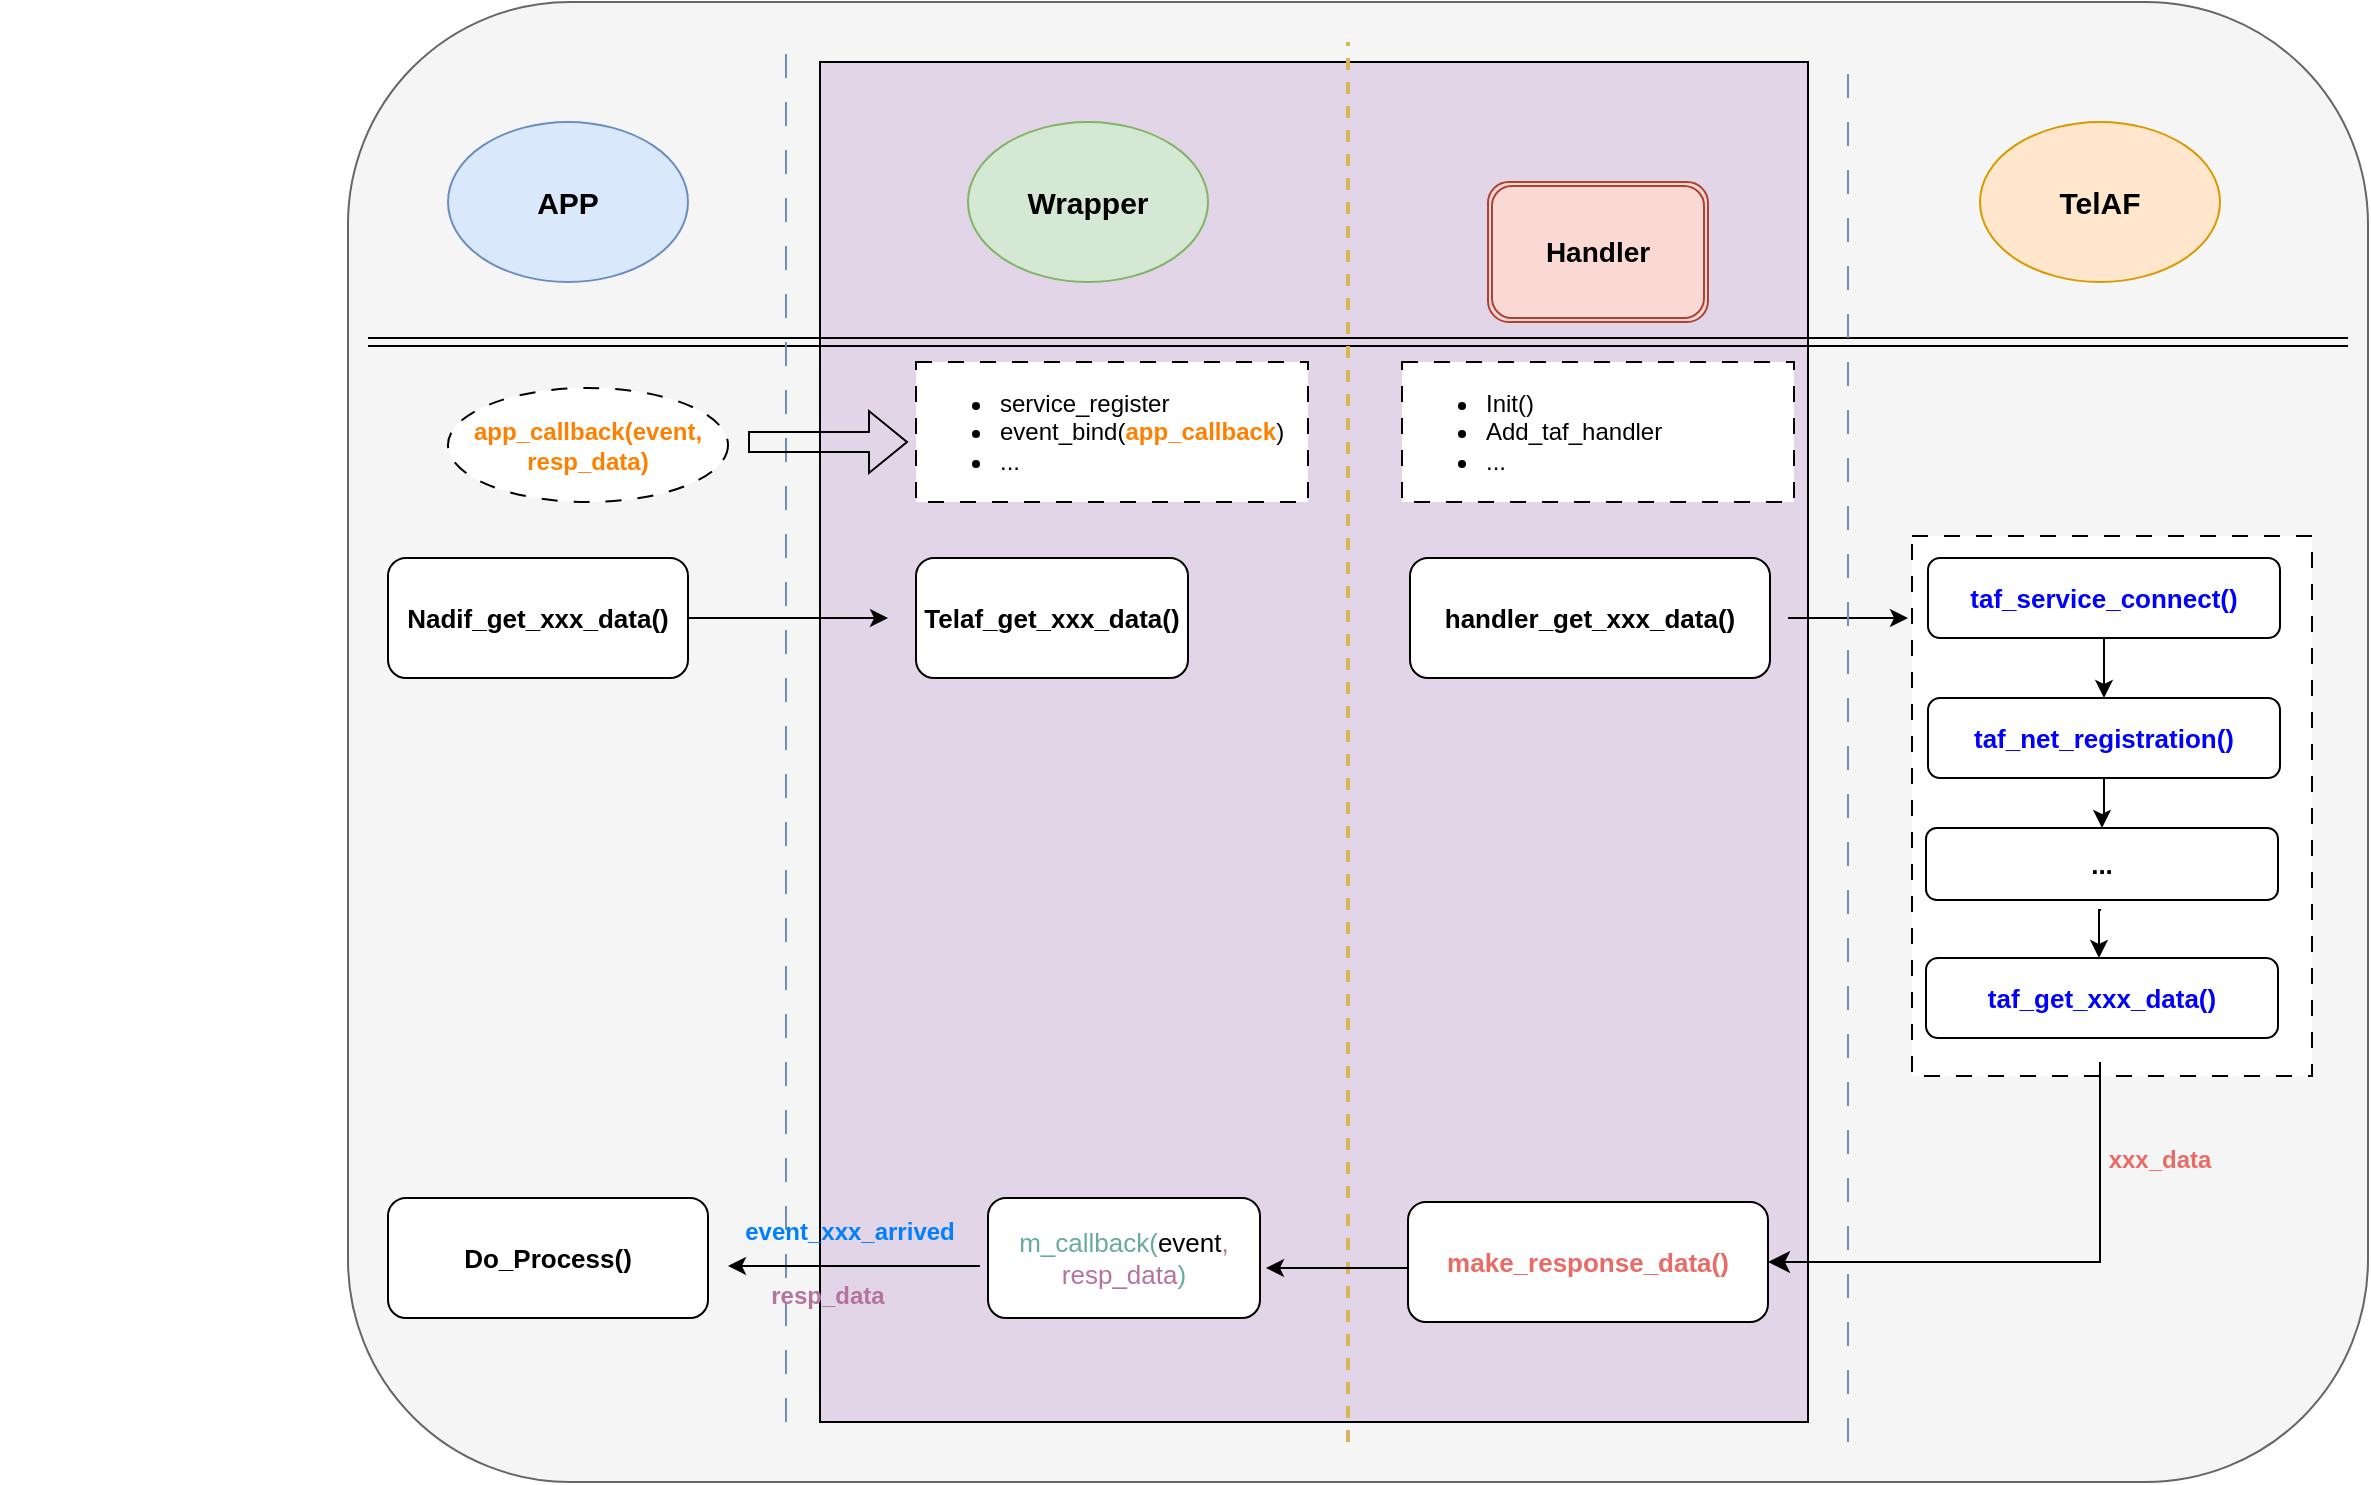 <mxfile version="22.0.6" type="github">
  <diagram name="第 1 页" id="ClyOsVzj6frhT0d5uaz9">
    <mxGraphModel dx="2420" dy="838" grid="1" gridSize="10" guides="1" tooltips="1" connect="1" arrows="1" fold="1" page="1" pageScale="1" pageWidth="827" pageHeight="1169" math="0" shadow="0">
      <root>
        <mxCell id="0" />
        <mxCell id="1" parent="0" />
        <mxCell id="SAjAbMaW2R_z1P-nCRgh-23" value="" style="rounded=1;whiteSpace=wrap;html=1;fillColor=#f5f5f5;fontColor=#333333;strokeColor=#666666;" vertex="1" parent="1">
          <mxGeometry x="10" y="20" width="1010" height="740" as="geometry" />
        </mxCell>
        <mxCell id="SAjAbMaW2R_z1P-nCRgh-12" value="" style="rounded=0;whiteSpace=wrap;html=1;fillColor=#E1D5E7;" vertex="1" parent="1">
          <mxGeometry x="246" y="50" width="494" height="680" as="geometry" />
        </mxCell>
        <mxCell id="SaRvt7RB1hY5MqPePfqr-26" value="" style="rounded=0;whiteSpace=wrap;html=1;dashed=1;dashPattern=8 8;" parent="1" vertex="1">
          <mxGeometry x="792" y="287" width="200" height="270" as="geometry" />
        </mxCell>
        <mxCell id="SaRvt7RB1hY5MqPePfqr-4" value="" style="shape=link;html=1;rounded=0;" parent="1" edge="1">
          <mxGeometry width="100" relative="1" as="geometry">
            <mxPoint x="20" y="190" as="sourcePoint" />
            <mxPoint x="1010" y="190" as="targetPoint" />
          </mxGeometry>
        </mxCell>
        <mxCell id="SaRvt7RB1hY5MqPePfqr-5" value="" style="endArrow=none;dashed=1;html=1;rounded=0;fillColor=#dae8fc;strokeColor=#6c8ebf;strokeWidth=1;dashPattern=12 12;" parent="1" edge="1">
          <mxGeometry width="50" height="50" relative="1" as="geometry">
            <mxPoint x="229" y="730" as="sourcePoint" />
            <mxPoint x="229" y="40" as="targetPoint" />
          </mxGeometry>
        </mxCell>
        <mxCell id="SaRvt7RB1hY5MqPePfqr-6" value="" style="endArrow=none;dashed=1;html=1;rounded=0;fillColor=#fff2cc;strokeColor=#d6b656;strokeWidth=2;exitX=0.5;exitY=0;exitDx=0;exitDy=0;" parent="1" edge="1">
          <mxGeometry width="50" height="50" relative="1" as="geometry">
            <mxPoint x="510" y="618" as="sourcePoint" />
            <mxPoint x="510" y="40" as="targetPoint" />
          </mxGeometry>
        </mxCell>
        <mxCell id="SaRvt7RB1hY5MqPePfqr-7" value="&lt;b&gt;&lt;font style=&quot;font-size: 15px;&quot;&gt;APP&lt;/font&gt;&lt;/b&gt;" style="ellipse;whiteSpace=wrap;html=1;fillColor=#dae8fc;strokeColor=#6c8ebf;" parent="1" vertex="1">
          <mxGeometry x="60" y="80" width="120" height="80" as="geometry" />
        </mxCell>
        <mxCell id="SaRvt7RB1hY5MqPePfqr-8" value="&lt;font style=&quot;font-size: 15px;&quot;&gt;&lt;b&gt;Wrapper&lt;/b&gt;&lt;/font&gt;" style="ellipse;whiteSpace=wrap;html=1;fillColor=#d5e8d4;strokeColor=#82b366;" parent="1" vertex="1">
          <mxGeometry x="320" y="80" width="120" height="80" as="geometry" />
        </mxCell>
        <mxCell id="SaRvt7RB1hY5MqPePfqr-9" value="&lt;font style=&quot;font-size: 15px;&quot;&gt;&lt;b&gt;TelAF&lt;/b&gt;&lt;/font&gt;" style="ellipse;whiteSpace=wrap;html=1;fillColor=#ffe6cc;strokeColor=#d79b00;" parent="1" vertex="1">
          <mxGeometry x="826" y="80" width="120" height="80" as="geometry" />
        </mxCell>
        <mxCell id="SaRvt7RB1hY5MqPePfqr-11" value="&lt;font style=&quot;font-size: 13px;&quot;&gt;&lt;b&gt;Nadif_get_xxx_data()&lt;/b&gt;&lt;/font&gt;" style="rounded=1;whiteSpace=wrap;html=1;" parent="1" vertex="1">
          <mxGeometry x="30" y="298" width="150" height="60" as="geometry" />
        </mxCell>
        <mxCell id="SaRvt7RB1hY5MqPePfqr-12" value="" style="endArrow=classic;html=1;rounded=0;exitX=1;exitY=0.5;exitDx=0;exitDy=0;" parent="1" source="SaRvt7RB1hY5MqPePfqr-11" edge="1">
          <mxGeometry width="50" height="50" relative="1" as="geometry">
            <mxPoint x="390" y="478" as="sourcePoint" />
            <mxPoint x="280" y="328" as="targetPoint" />
          </mxGeometry>
        </mxCell>
        <mxCell id="SaRvt7RB1hY5MqPePfqr-13" value="&lt;font style=&quot;font-size: 13px;&quot;&gt;&lt;b&gt;Telaf_get_xxx_data()&lt;/b&gt;&lt;/font&gt;" style="rounded=1;whiteSpace=wrap;html=1;" parent="1" vertex="1">
          <mxGeometry x="294" y="298" width="136" height="60" as="geometry" />
        </mxCell>
        <mxCell id="SaRvt7RB1hY5MqPePfqr-14" value="" style="endArrow=classic;html=1;rounded=0;" parent="1" edge="1">
          <mxGeometry width="50" height="50" relative="1" as="geometry">
            <mxPoint x="730" y="328" as="sourcePoint" />
            <mxPoint x="790" y="328" as="targetPoint" />
          </mxGeometry>
        </mxCell>
        <mxCell id="SaRvt7RB1hY5MqPePfqr-17" value="" style="edgeStyle=orthogonalEdgeStyle;rounded=0;orthogonalLoop=1;jettySize=auto;html=1;" parent="1" source="SaRvt7RB1hY5MqPePfqr-15" target="SaRvt7RB1hY5MqPePfqr-16" edge="1">
          <mxGeometry relative="1" as="geometry" />
        </mxCell>
        <mxCell id="SaRvt7RB1hY5MqPePfqr-15" value="&lt;font style=&quot;font-size: 13px;&quot; color=&quot;#0000ff&quot;&gt;&lt;b&gt;taf_service_connect()&lt;/b&gt;&lt;/font&gt;" style="rounded=1;whiteSpace=wrap;html=1;" parent="1" vertex="1">
          <mxGeometry x="800" y="298" width="176" height="40" as="geometry" />
        </mxCell>
        <mxCell id="SaRvt7RB1hY5MqPePfqr-19" value="" style="edgeStyle=orthogonalEdgeStyle;rounded=0;orthogonalLoop=1;jettySize=auto;html=1;" parent="1" source="SaRvt7RB1hY5MqPePfqr-16" target="SaRvt7RB1hY5MqPePfqr-18" edge="1">
          <mxGeometry relative="1" as="geometry" />
        </mxCell>
        <mxCell id="SaRvt7RB1hY5MqPePfqr-16" value="&lt;font style=&quot;font-size: 13px;&quot; color=&quot;#0000ff&quot;&gt;&lt;b&gt;taf_net_registration()&lt;/b&gt;&lt;/font&gt;" style="rounded=1;whiteSpace=wrap;html=1;" parent="1" vertex="1">
          <mxGeometry x="800" y="368" width="176" height="40" as="geometry" />
        </mxCell>
        <mxCell id="SaRvt7RB1hY5MqPePfqr-18" value="&lt;font style=&quot;font-size: 13px;&quot;&gt;&lt;b&gt;...&lt;/b&gt;&lt;/font&gt;" style="rounded=1;whiteSpace=wrap;html=1;" parent="1" vertex="1">
          <mxGeometry x="799" y="433" width="176" height="36" as="geometry" />
        </mxCell>
        <mxCell id="SaRvt7RB1hY5MqPePfqr-20" value="&lt;font style=&quot;font-size: 13px;&quot; color=&quot;#0000ff&quot;&gt;&lt;b&gt;taf_get_xxx_data()&lt;/b&gt;&lt;/font&gt;" style="rounded=1;whiteSpace=wrap;html=1;" parent="1" vertex="1">
          <mxGeometry x="799" y="498" width="176" height="40" as="geometry" />
        </mxCell>
        <mxCell id="SaRvt7RB1hY5MqPePfqr-21" value="" style="edgeStyle=orthogonalEdgeStyle;rounded=0;orthogonalLoop=1;jettySize=auto;html=1;" parent="1" edge="1">
          <mxGeometry relative="1" as="geometry">
            <mxPoint x="886.5" y="474" as="sourcePoint" />
            <mxPoint x="885.5" y="498" as="targetPoint" />
          </mxGeometry>
        </mxCell>
        <mxCell id="SaRvt7RB1hY5MqPePfqr-30" value="&lt;font color=&quot;#ea6b66&quot;&gt;&lt;b&gt;xxx_data&lt;/b&gt;&lt;/font&gt;" style="text;html=1;strokeColor=none;fillColor=none;align=center;verticalAlign=middle;whiteSpace=wrap;rounded=0;" parent="1" vertex="1">
          <mxGeometry x="886" y="584" width="60" height="30" as="geometry" />
        </mxCell>
        <mxCell id="SaRvt7RB1hY5MqPePfqr-31" value="&lt;font style=&quot;font-size: 13px;&quot; color=&quot;#ea6b66&quot;&gt;&lt;b&gt;make_response_data()&lt;/b&gt;&lt;/font&gt;" style="rounded=1;whiteSpace=wrap;html=1;" parent="1" vertex="1">
          <mxGeometry x="540" y="620" width="180" height="60" as="geometry" />
        </mxCell>
        <mxCell id="SaRvt7RB1hY5MqPePfqr-35" value="" style="endArrow=none;dashed=1;html=1;rounded=0;fillColor=#fff2cc;strokeColor=#d6b656;strokeWidth=2;entryX=1;entryY=1;entryDx=0;entryDy=0;" parent="1" edge="1">
          <mxGeometry width="50" height="50" relative="1" as="geometry">
            <mxPoint x="510" y="740" as="sourcePoint" />
            <mxPoint x="510" y="623" as="targetPoint" />
          </mxGeometry>
        </mxCell>
        <mxCell id="SaRvt7RB1hY5MqPePfqr-38" value="&lt;font style=&quot;font-size: 13px;&quot;&gt;&lt;b&gt;Do_Process()&lt;/b&gt;&lt;/font&gt;" style="rounded=1;whiteSpace=wrap;html=1;" parent="1" vertex="1">
          <mxGeometry x="30" y="618" width="160" height="60" as="geometry" />
        </mxCell>
        <mxCell id="SaRvt7RB1hY5MqPePfqr-39" value="" style="endArrow=classic;html=1;rounded=0;" parent="1" edge="1">
          <mxGeometry width="50" height="50" relative="1" as="geometry">
            <mxPoint x="326" y="652" as="sourcePoint" />
            <mxPoint x="200" y="652" as="targetPoint" />
          </mxGeometry>
        </mxCell>
        <mxCell id="SaRvt7RB1hY5MqPePfqr-40" value="&lt;div&gt;&lt;font color=&quot;#007fff&quot;&gt;&lt;b&gt;event_xxx_arrived&lt;/b&gt;&lt;/font&gt;&lt;/div&gt;" style="text;html=1;strokeColor=none;fillColor=none;align=center;verticalAlign=middle;whiteSpace=wrap;rounded=0;" parent="1" vertex="1">
          <mxGeometry x="231" y="620" width="60" height="30" as="geometry" />
        </mxCell>
        <mxCell id="SaRvt7RB1hY5MqPePfqr-41" value="&lt;div align=&quot;left&quot;&gt;&lt;ul&gt;&lt;li&gt;service_register&lt;/li&gt;&lt;li&gt;&lt;div&gt;event_bind(&lt;b&gt;&lt;font color=&quot;#ff8000&quot;&gt;app_callback&lt;/font&gt;&lt;/b&gt;)&lt;/div&gt;&lt;/li&gt;&lt;li&gt;...&lt;br&gt;&lt;/li&gt;&lt;/ul&gt;&lt;/div&gt;" style="rounded=0;whiteSpace=wrap;html=1;align=left;dashed=1;dashPattern=8 8;" parent="1" vertex="1">
          <mxGeometry x="294" y="200" width="196" height="70" as="geometry" />
        </mxCell>
        <mxCell id="SaRvt7RB1hY5MqPePfqr-43" value="" style="shape=flexArrow;endArrow=classic;html=1;rounded=0;" parent="1" edge="1">
          <mxGeometry width="50" height="50" relative="1" as="geometry">
            <mxPoint x="210" y="240" as="sourcePoint" />
            <mxPoint x="290" y="240" as="targetPoint" />
          </mxGeometry>
        </mxCell>
        <mxCell id="SaRvt7RB1hY5MqPePfqr-44" value="&lt;b&gt;&lt;font color=&quot;#ff8000&quot;&gt;app_callback(event, resp_data)&lt;/font&gt;&lt;/b&gt;" style="ellipse;whiteSpace=wrap;html=1;dashed=1;dashPattern=8 8;" parent="1" vertex="1">
          <mxGeometry x="60" y="213" width="140" height="57" as="geometry" />
        </mxCell>
        <mxCell id="SaRvt7RB1hY5MqPePfqr-47" value="" style="text;html=1;align=center;verticalAlign=middle;resizable=0;points=[];autosize=1;" parent="1" vertex="1">
          <mxGeometry x="975" y="543" width="40" height="30" as="geometry" />
        </mxCell>
        <mxCell id="SaRvt7RB1hY5MqPePfqr-48" value="" style="endArrow=classic;html=1;rounded=0;" parent="1" edge="1">
          <mxGeometry width="50" height="50" relative="1" as="geometry">
            <mxPoint x="540" y="653" as="sourcePoint" />
            <mxPoint x="469" y="653" as="targetPoint" />
          </mxGeometry>
        </mxCell>
        <mxCell id="SaRvt7RB1hY5MqPePfqr-49" value="" style="text;html=1;align=center;verticalAlign=middle;resizable=0;points=[];autosize=1;" parent="1" vertex="1">
          <mxGeometry x="-164" y="436" width="40" height="30" as="geometry" />
        </mxCell>
        <mxCell id="SAjAbMaW2R_z1P-nCRgh-7" value="&lt;div style=&quot;font-size: 13px;&quot;&gt;&lt;font style=&quot;font-size: 13px;&quot; color=&quot;#67ab9f&quot;&gt;m_callback(&lt;/font&gt;&lt;font style=&quot;font-size: 13px;&quot;&gt;event&lt;font style=&quot;font-size: 13px;&quot; color=&quot;#b5739d&quot;&gt;,&lt;/font&gt;&lt;/font&gt;&lt;/div&gt;&lt;div style=&quot;font-size: 13px;&quot;&gt;&lt;font style=&quot;font-size: 13px;&quot; color=&quot;#b5739d&quot;&gt;resp_data&lt;/font&gt;&lt;font style=&quot;font-size: 13px;&quot; color=&quot;#67ab9f&quot;&gt;)&lt;/font&gt;&lt;/div&gt;" style="rounded=1;whiteSpace=wrap;html=1;" vertex="1" parent="1">
          <mxGeometry x="330" y="618" width="136" height="60" as="geometry" />
        </mxCell>
        <mxCell id="SaRvt7RB1hY5MqPePfqr-34" value="&lt;font color=&quot;#b5739d&quot;&gt;&lt;b&gt;resp_data&lt;/b&gt;&lt;/font&gt;" style="text;html=1;strokeColor=none;fillColor=none;align=center;verticalAlign=middle;whiteSpace=wrap;rounded=0;" parent="1" vertex="1">
          <mxGeometry x="220" y="652" width="60" height="30" as="geometry" />
        </mxCell>
        <mxCell id="SAjAbMaW2R_z1P-nCRgh-9" value="&lt;div align=&quot;left&quot;&gt;&lt;ul&gt;&lt;li&gt;Init()&lt;/li&gt;&lt;li&gt;&lt;div&gt;Add_taf_handler&lt;/div&gt;&lt;/li&gt;&lt;li&gt;...&lt;br&gt;&lt;/li&gt;&lt;/ul&gt;&lt;/div&gt;" style="rounded=0;whiteSpace=wrap;html=1;align=left;dashed=1;dashPattern=8 8;" vertex="1" parent="1">
          <mxGeometry x="537" y="200" width="196" height="70" as="geometry" />
        </mxCell>
        <mxCell id="SAjAbMaW2R_z1P-nCRgh-15" value="" style="endArrow=none;dashed=1;html=1;rounded=0;fillColor=#dae8fc;strokeColor=#6c8ebf;strokeWidth=1;dashPattern=12 12;" edge="1" parent="1">
          <mxGeometry width="50" height="50" relative="1" as="geometry">
            <mxPoint x="760" y="740" as="sourcePoint" />
            <mxPoint x="760" y="50" as="targetPoint" />
          </mxGeometry>
        </mxCell>
        <mxCell id="SAjAbMaW2R_z1P-nCRgh-18" value="" style="edgeStyle=segmentEdgeStyle;endArrow=classic;html=1;curved=0;rounded=0;endSize=8;startSize=8;entryX=1;entryY=0.5;entryDx=0;entryDy=0;" edge="1" parent="1" target="SaRvt7RB1hY5MqPePfqr-31">
          <mxGeometry width="50" height="50" relative="1" as="geometry">
            <mxPoint x="886" y="550" as="sourcePoint" />
            <mxPoint x="730" y="650" as="targetPoint" />
            <Array as="points">
              <mxPoint x="886" y="650" />
            </Array>
          </mxGeometry>
        </mxCell>
        <mxCell id="SAjAbMaW2R_z1P-nCRgh-19" value="&lt;b&gt;&lt;font style=&quot;font-size: 14px;&quot;&gt;Handler&lt;/font&gt;&lt;/b&gt;" style="shape=ext;double=1;rounded=1;whiteSpace=wrap;html=1;fillColor=#fad9d5;strokeColor=#ae4132;" vertex="1" parent="1">
          <mxGeometry x="580" y="110" width="110" height="70" as="geometry" />
        </mxCell>
        <mxCell id="SAjAbMaW2R_z1P-nCRgh-20" value="&lt;font style=&quot;font-size: 13px;&quot;&gt;&lt;b&gt;handler_get_xxx_data()&lt;/b&gt;&lt;/font&gt;" style="rounded=1;whiteSpace=wrap;html=1;" vertex="1" parent="1">
          <mxGeometry x="541" y="298" width="180" height="60" as="geometry" />
        </mxCell>
      </root>
    </mxGraphModel>
  </diagram>
</mxfile>
